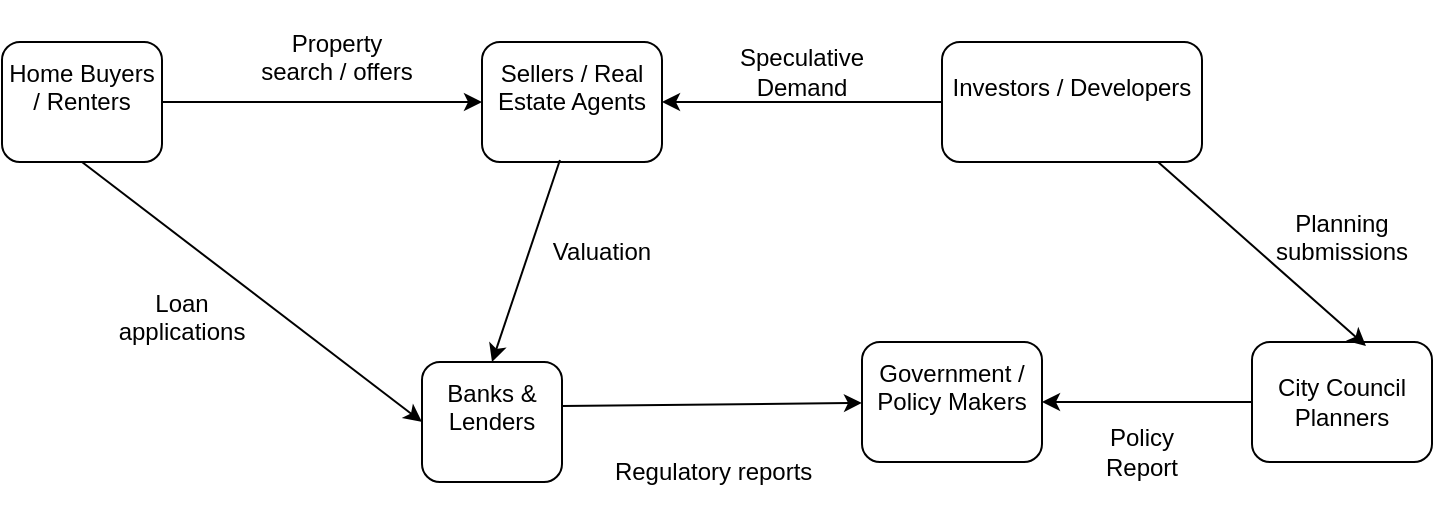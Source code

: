 <mxfile version="28.1.2">
  <diagram name="Page-1" id="PB88HuKqQc8ouJn3L7J0">
    <mxGraphModel dx="1042" dy="793" grid="1" gridSize="10" guides="1" tooltips="1" connect="1" arrows="1" fold="1" page="1" pageScale="1" pageWidth="850" pageHeight="1100" math="0" shadow="0">
      <root>
        <mxCell id="0" />
        <mxCell id="1" parent="0" />
        <mxCell id="rJXc0lbmHIbQXguNLvOj-1" value="&#xa;Home Buyers / Renters&#xa;&#xa;" style="rounded=1;whiteSpace=wrap;html=1;" vertex="1" parent="1">
          <mxGeometry x="120" y="100" width="80" height="60" as="geometry" />
        </mxCell>
        <mxCell id="rJXc0lbmHIbQXguNLvOj-2" value="&#xa;Sellers / Real Estate Agents&#xa;&#xa;" style="rounded=1;whiteSpace=wrap;html=1;" vertex="1" parent="1">
          <mxGeometry x="360" y="100" width="90" height="60" as="geometry" />
        </mxCell>
        <mxCell id="rJXc0lbmHIbQXguNLvOj-3" value="&#xa;Banks &amp;amp; Lenders&#xa;&#xa;" style="rounded=1;whiteSpace=wrap;html=1;" vertex="1" parent="1">
          <mxGeometry x="330" y="260" width="70" height="60" as="geometry" />
        </mxCell>
        <mxCell id="rJXc0lbmHIbQXguNLvOj-4" value="&#xa;Government / Policy Makers&#xa;&#xa;" style="rounded=1;whiteSpace=wrap;html=1;" vertex="1" parent="1">
          <mxGeometry x="550" y="250" width="90" height="60" as="geometry" />
        </mxCell>
        <mxCell id="rJXc0lbmHIbQXguNLvOj-5" value="City Council Planners" style="rounded=1;whiteSpace=wrap;html=1;" vertex="1" parent="1">
          <mxGeometry x="745" y="250" width="90" height="60" as="geometry" />
        </mxCell>
        <mxCell id="rJXc0lbmHIbQXguNLvOj-6" value="&#xa;Investors / Developers&#xa;&#xa;" style="rounded=1;whiteSpace=wrap;html=1;" vertex="1" parent="1">
          <mxGeometry x="590" y="100" width="130" height="60" as="geometry" />
        </mxCell>
        <mxCell id="rJXc0lbmHIbQXguNLvOj-7" value="" style="endArrow=classic;html=1;rounded=0;exitX=1;exitY=0.5;exitDx=0;exitDy=0;entryX=0;entryY=0.5;entryDx=0;entryDy=0;" edge="1" parent="1" source="rJXc0lbmHIbQXguNLvOj-1" target="rJXc0lbmHIbQXguNLvOj-2">
          <mxGeometry width="50" height="50" relative="1" as="geometry">
            <mxPoint x="410" y="430" as="sourcePoint" />
            <mxPoint x="490" y="150" as="targetPoint" />
          </mxGeometry>
        </mxCell>
        <mxCell id="rJXc0lbmHIbQXguNLvOj-11" value="&#xa;Loan applications&#xa;&#xa;" style="text;html=1;align=center;verticalAlign=middle;whiteSpace=wrap;rounded=0;" vertex="1" parent="1">
          <mxGeometry x="180" y="230" width="60" height="30" as="geometry" />
        </mxCell>
        <mxCell id="rJXc0lbmHIbQXguNLvOj-12" value="&#xa;Property search / offers&#xa;&#xa;" style="text;html=1;align=center;verticalAlign=middle;whiteSpace=wrap;rounded=0;" vertex="1" parent="1">
          <mxGeometry x="245" y="100" width="85" height="30" as="geometry" />
        </mxCell>
        <mxCell id="rJXc0lbmHIbQXguNLvOj-13" value="" style="endArrow=classic;html=1;rounded=0;exitX=0.5;exitY=1;exitDx=0;exitDy=0;entryX=0;entryY=0.5;entryDx=0;entryDy=0;" edge="1" parent="1" source="rJXc0lbmHIbQXguNLvOj-1" target="rJXc0lbmHIbQXguNLvOj-3">
          <mxGeometry width="50" height="50" relative="1" as="geometry">
            <mxPoint x="410" y="430" as="sourcePoint" />
            <mxPoint x="460" y="380" as="targetPoint" />
          </mxGeometry>
        </mxCell>
        <mxCell id="rJXc0lbmHIbQXguNLvOj-14" value="" style="endArrow=classic;html=1;rounded=0;" edge="1" parent="1" source="rJXc0lbmHIbQXguNLvOj-5" target="rJXc0lbmHIbQXguNLvOj-4">
          <mxGeometry width="50" height="50" relative="1" as="geometry">
            <mxPoint x="260" y="430" as="sourcePoint" />
            <mxPoint x="310" y="380" as="targetPoint" />
          </mxGeometry>
        </mxCell>
        <mxCell id="rJXc0lbmHIbQXguNLvOj-15" value="" style="endArrow=classic;html=1;rounded=0;exitX=1;exitY=0.367;exitDx=0;exitDy=0;exitPerimeter=0;" edge="1" parent="1" source="rJXc0lbmHIbQXguNLvOj-3" target="rJXc0lbmHIbQXguNLvOj-4">
          <mxGeometry width="50" height="50" relative="1" as="geometry">
            <mxPoint x="410" y="430" as="sourcePoint" />
            <mxPoint x="460" y="380" as="targetPoint" />
          </mxGeometry>
        </mxCell>
        <mxCell id="rJXc0lbmHIbQXguNLvOj-16" value="&lt;br&gt;Regulatory reports&amp;nbsp;&lt;div&gt;&lt;br/&gt;&lt;/div&gt;" style="text;html=1;align=center;verticalAlign=middle;whiteSpace=wrap;rounded=0;" vertex="1" parent="1">
          <mxGeometry x="425" y="300" width="105" height="30" as="geometry" />
        </mxCell>
        <mxCell id="rJXc0lbmHIbQXguNLvOj-17" value="Policy Report" style="text;html=1;align=center;verticalAlign=middle;whiteSpace=wrap;rounded=0;" vertex="1" parent="1">
          <mxGeometry x="660" y="290" width="60" height="30" as="geometry" />
        </mxCell>
        <mxCell id="rJXc0lbmHIbQXguNLvOj-18" value="Speculative Demand" style="text;html=1;align=center;verticalAlign=middle;whiteSpace=wrap;rounded=0;" vertex="1" parent="1">
          <mxGeometry x="490" y="100" width="60" height="30" as="geometry" />
        </mxCell>
        <mxCell id="rJXc0lbmHIbQXguNLvOj-19" value="" style="endArrow=classic;html=1;rounded=0;entryX=1;entryY=0.5;entryDx=0;entryDy=0;" edge="1" parent="1" source="rJXc0lbmHIbQXguNLvOj-6" target="rJXc0lbmHIbQXguNLvOj-2">
          <mxGeometry width="50" height="50" relative="1" as="geometry">
            <mxPoint x="410" y="430" as="sourcePoint" />
            <mxPoint x="460" y="140" as="targetPoint" />
          </mxGeometry>
        </mxCell>
        <mxCell id="rJXc0lbmHIbQXguNLvOj-21" value="" style="endArrow=classic;html=1;rounded=0;exitX=0.433;exitY=0.983;exitDx=0;exitDy=0;exitPerimeter=0;entryX=0.5;entryY=0;entryDx=0;entryDy=0;" edge="1" parent="1" source="rJXc0lbmHIbQXguNLvOj-2" target="rJXc0lbmHIbQXguNLvOj-3">
          <mxGeometry width="50" height="50" relative="1" as="geometry">
            <mxPoint x="410" y="430" as="sourcePoint" />
            <mxPoint x="460" y="380" as="targetPoint" />
          </mxGeometry>
        </mxCell>
        <mxCell id="rJXc0lbmHIbQXguNLvOj-23" value="Valuation" style="text;html=1;align=center;verticalAlign=middle;whiteSpace=wrap;rounded=0;" vertex="1" parent="1">
          <mxGeometry x="390" y="190" width="60" height="30" as="geometry" />
        </mxCell>
        <mxCell id="rJXc0lbmHIbQXguNLvOj-24" value="&#xa;Planning submissions&#xa;&#xa;" style="text;html=1;align=center;verticalAlign=middle;whiteSpace=wrap;rounded=0;" vertex="1" parent="1">
          <mxGeometry x="760" y="190" width="60" height="30" as="geometry" />
        </mxCell>
        <mxCell id="rJXc0lbmHIbQXguNLvOj-27" value="" style="endArrow=classic;html=1;rounded=0;exitX=0.831;exitY=1;exitDx=0;exitDy=0;exitPerimeter=0;entryX=0.633;entryY=0.033;entryDx=0;entryDy=0;entryPerimeter=0;" edge="1" parent="1" source="rJXc0lbmHIbQXguNLvOj-6" target="rJXc0lbmHIbQXguNLvOj-5">
          <mxGeometry width="50" height="50" relative="1" as="geometry">
            <mxPoint x="410" y="430" as="sourcePoint" />
            <mxPoint x="460" y="380" as="targetPoint" />
          </mxGeometry>
        </mxCell>
      </root>
    </mxGraphModel>
  </diagram>
</mxfile>

